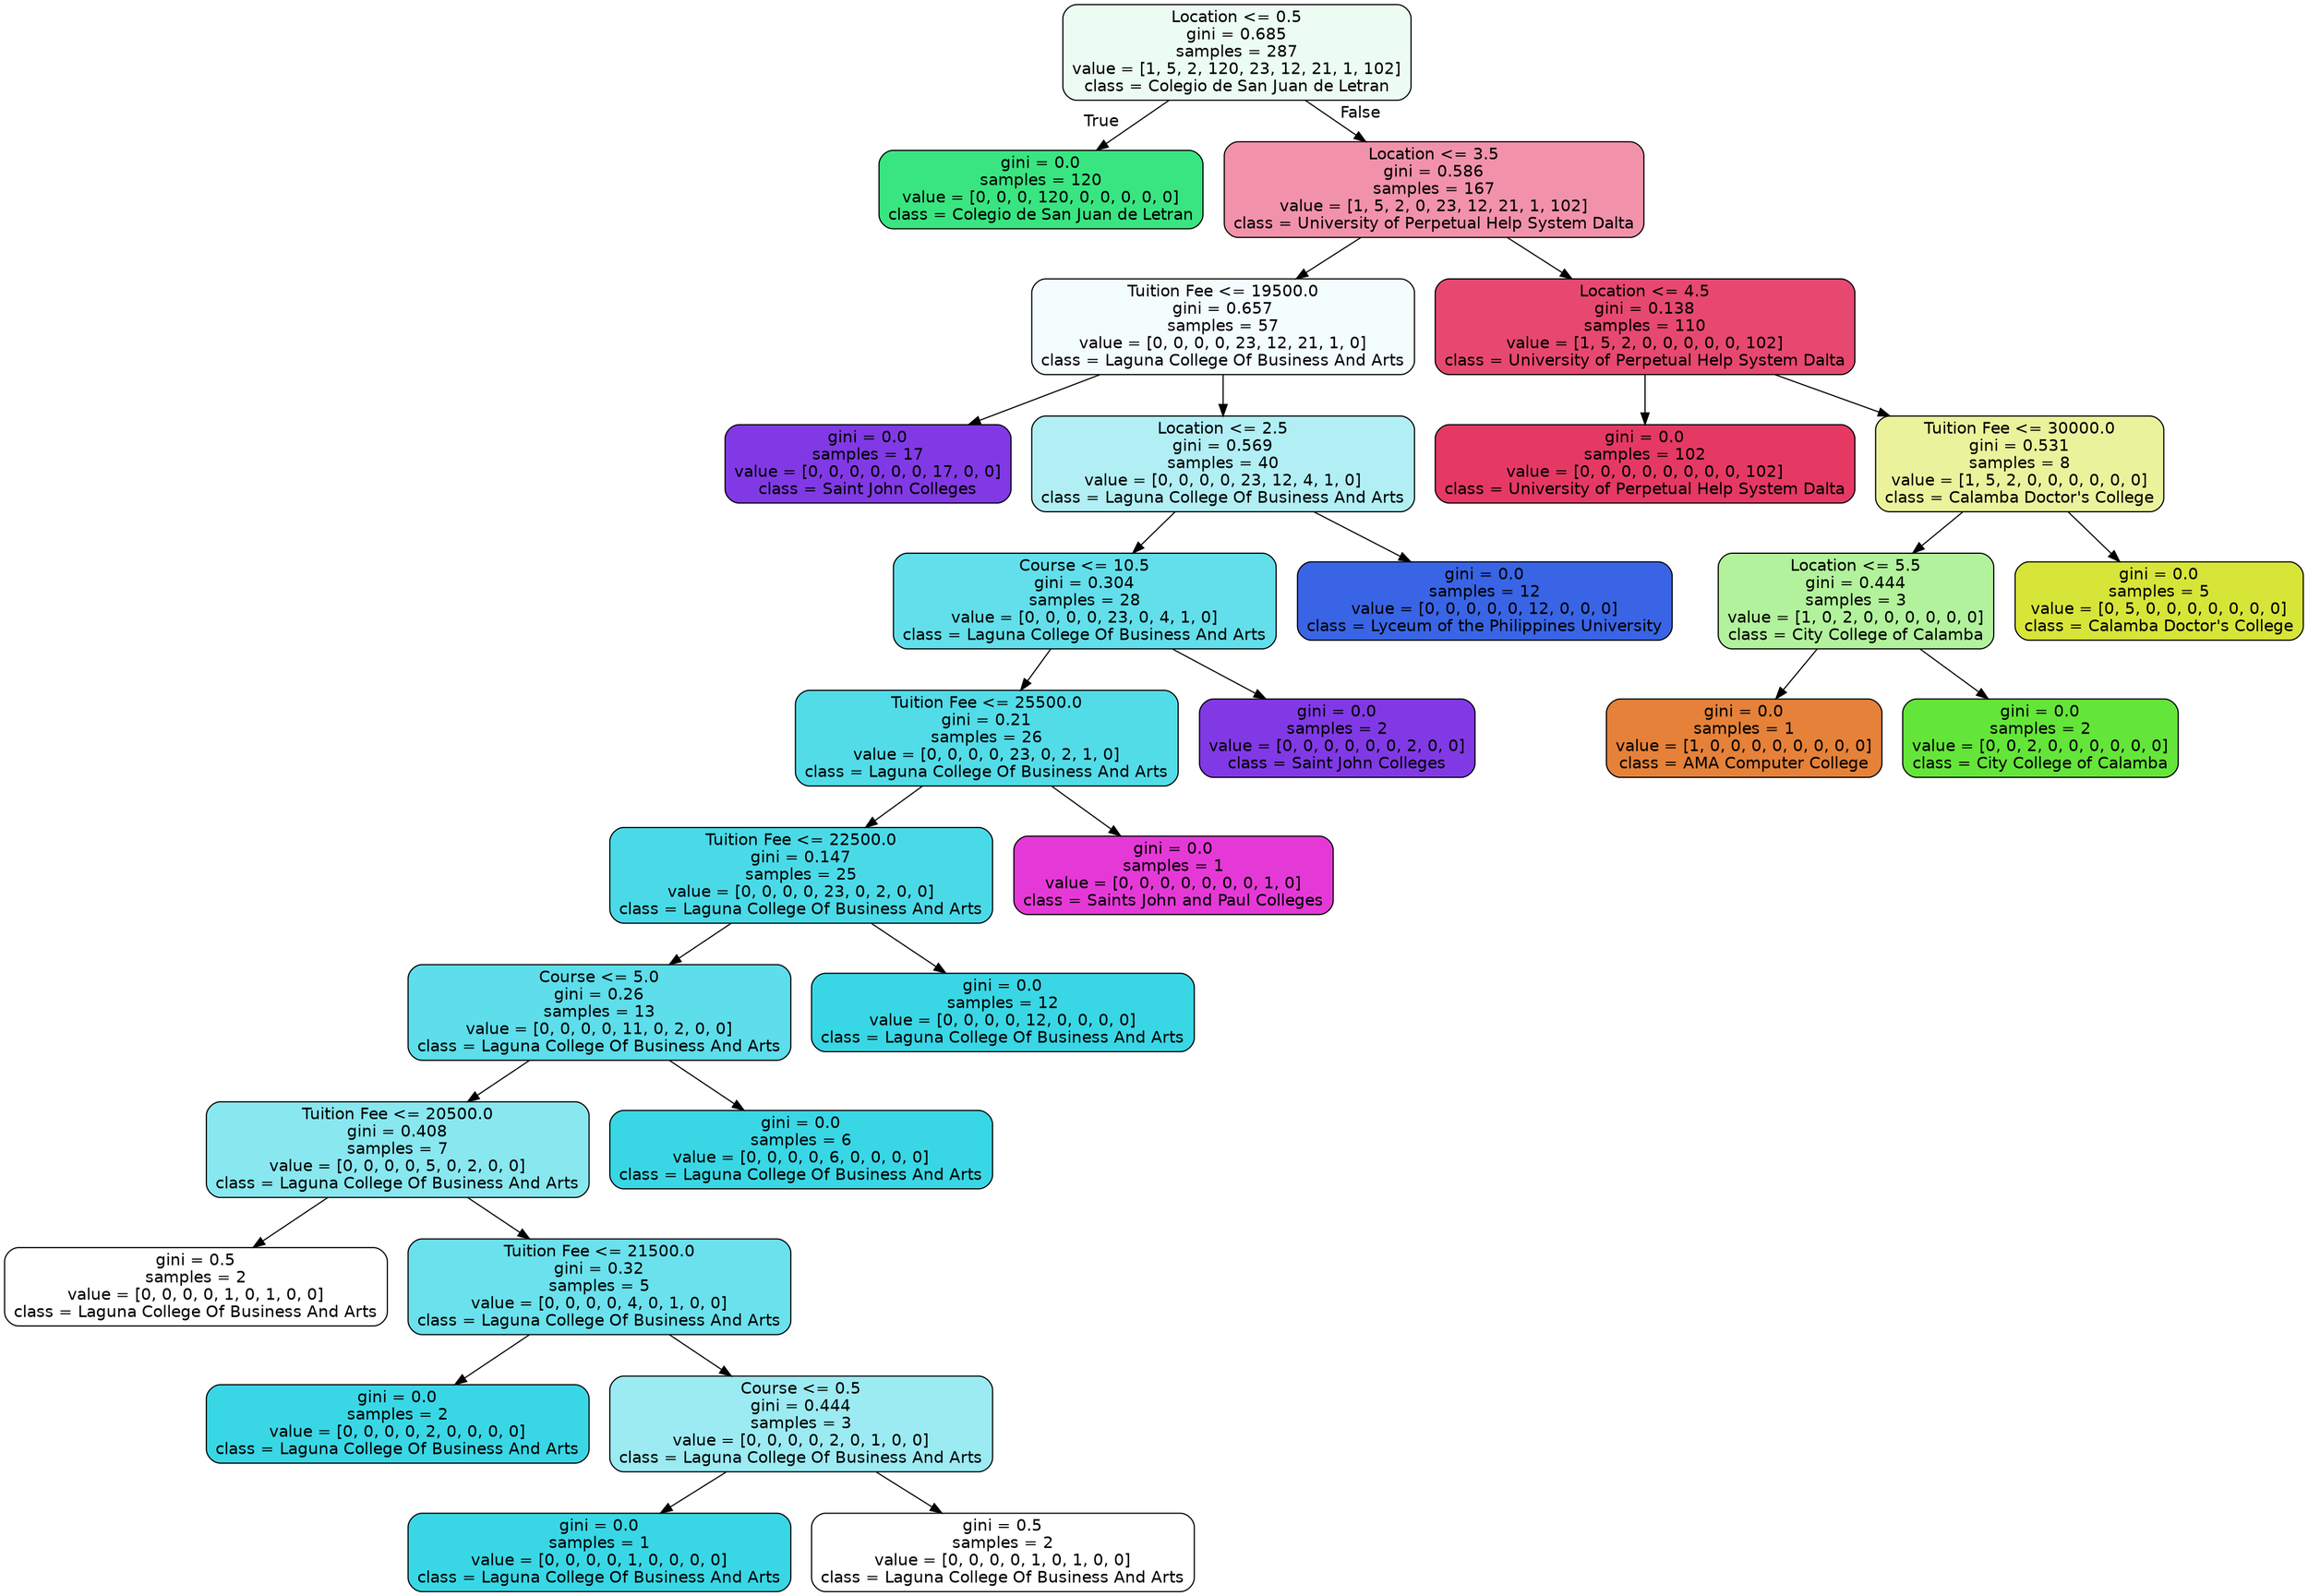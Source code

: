 digraph Tree {
node [shape=box, style="filled, rounded", color="black", fontname="helvetica"] ;
edge [fontname="helvetica"] ;
0 [label="Location <= 0.5\ngini = 0.685\nsamples = 287\nvalue = [1, 5, 2, 120, 23, 12, 21, 1, 102]\nclass = Colegio de San Juan de Letran", fillcolor="#ecfcf3"] ;
1 [label="gini = 0.0\nsamples = 120\nvalue = [0, 0, 0, 120, 0, 0, 0, 0, 0]\nclass = Colegio de San Juan de Letran", fillcolor="#39e581"] ;
0 -> 1 [labeldistance=2.5, labelangle=45, headlabel="True"] ;
2 [label="Location <= 3.5\ngini = 0.586\nsamples = 167\nvalue = [1, 5, 2, 0, 23, 12, 21, 1, 102]\nclass = University of Perpetual Help System Dalta", fillcolor="#f192aa"] ;
0 -> 2 [labeldistance=2.5, labelangle=-45, headlabel="False"] ;
3 [label="Tuition Fee <= 19500.0\ngini = 0.657\nsamples = 57\nvalue = [0, 0, 0, 0, 23, 12, 21, 1, 0]\nclass = Laguna College Of Business And Arts", fillcolor="#f4fdfe"] ;
2 -> 3 ;
4 [label="gini = 0.0\nsamples = 17\nvalue = [0, 0, 0, 0, 0, 0, 17, 0, 0]\nclass = Saint John Colleges", fillcolor="#8139e5"] ;
3 -> 4 ;
5 [label="Location <= 2.5\ngini = 0.569\nsamples = 40\nvalue = [0, 0, 0, 0, 23, 12, 4, 1, 0]\nclass = Laguna College Of Business And Arts", fillcolor="#b1eff5"] ;
3 -> 5 ;
6 [label="Course <= 10.5\ngini = 0.304\nsamples = 28\nvalue = [0, 0, 0, 0, 23, 0, 4, 1, 0]\nclass = Laguna College Of Business And Arts", fillcolor="#62dfea"] ;
5 -> 6 ;
7 [label="Tuition Fee <= 25500.0\ngini = 0.21\nsamples = 26\nvalue = [0, 0, 0, 0, 23, 0, 2, 1, 0]\nclass = Laguna College Of Business And Arts", fillcolor="#52dce8"] ;
6 -> 7 ;
8 [label="Tuition Fee <= 22500.0\ngini = 0.147\nsamples = 25\nvalue = [0, 0, 0, 0, 23, 0, 2, 0, 0]\nclass = Laguna College Of Business And Arts", fillcolor="#4adae7"] ;
7 -> 8 ;
9 [label="Course <= 5.0\ngini = 0.26\nsamples = 13\nvalue = [0, 0, 0, 0, 11, 0, 2, 0, 0]\nclass = Laguna College Of Business And Arts", fillcolor="#5ddeea"] ;
8 -> 9 ;
10 [label="Tuition Fee <= 20500.0\ngini = 0.408\nsamples = 7\nvalue = [0, 0, 0, 0, 5, 0, 2, 0, 0]\nclass = Laguna College Of Business And Arts", fillcolor="#88e7ef"] ;
9 -> 10 ;
11 [label="gini = 0.5\nsamples = 2\nvalue = [0, 0, 0, 0, 1, 0, 1, 0, 0]\nclass = Laguna College Of Business And Arts", fillcolor="#ffffff"] ;
10 -> 11 ;
12 [label="Tuition Fee <= 21500.0\ngini = 0.32\nsamples = 5\nvalue = [0, 0, 0, 0, 4, 0, 1, 0, 0]\nclass = Laguna College Of Business And Arts", fillcolor="#6ae1ec"] ;
10 -> 12 ;
13 [label="gini = 0.0\nsamples = 2\nvalue = [0, 0, 0, 0, 2, 0, 0, 0, 0]\nclass = Laguna College Of Business And Arts", fillcolor="#39d7e5"] ;
12 -> 13 ;
14 [label="Course <= 0.5\ngini = 0.444\nsamples = 3\nvalue = [0, 0, 0, 0, 2, 0, 1, 0, 0]\nclass = Laguna College Of Business And Arts", fillcolor="#9cebf2"] ;
12 -> 14 ;
15 [label="gini = 0.0\nsamples = 1\nvalue = [0, 0, 0, 0, 1, 0, 0, 0, 0]\nclass = Laguna College Of Business And Arts", fillcolor="#39d7e5"] ;
14 -> 15 ;
16 [label="gini = 0.5\nsamples = 2\nvalue = [0, 0, 0, 0, 1, 0, 1, 0, 0]\nclass = Laguna College Of Business And Arts", fillcolor="#ffffff"] ;
14 -> 16 ;
17 [label="gini = 0.0\nsamples = 6\nvalue = [0, 0, 0, 0, 6, 0, 0, 0, 0]\nclass = Laguna College Of Business And Arts", fillcolor="#39d7e5"] ;
9 -> 17 ;
18 [label="gini = 0.0\nsamples = 12\nvalue = [0, 0, 0, 0, 12, 0, 0, 0, 0]\nclass = Laguna College Of Business And Arts", fillcolor="#39d7e5"] ;
8 -> 18 ;
19 [label="gini = 0.0\nsamples = 1\nvalue = [0, 0, 0, 0, 0, 0, 0, 1, 0]\nclass = Saints John and Paul Colleges", fillcolor="#e539d7"] ;
7 -> 19 ;
20 [label="gini = 0.0\nsamples = 2\nvalue = [0, 0, 0, 0, 0, 0, 2, 0, 0]\nclass = Saint John Colleges", fillcolor="#8139e5"] ;
6 -> 20 ;
21 [label="gini = 0.0\nsamples = 12\nvalue = [0, 0, 0, 0, 0, 12, 0, 0, 0]\nclass = Lyceum of the Philippines University", fillcolor="#3964e5"] ;
5 -> 21 ;
22 [label="Location <= 4.5\ngini = 0.138\nsamples = 110\nvalue = [1, 5, 2, 0, 0, 0, 0, 0, 102]\nclass = University of Perpetual Help System Dalta", fillcolor="#e74870"] ;
2 -> 22 ;
23 [label="gini = 0.0\nsamples = 102\nvalue = [0, 0, 0, 0, 0, 0, 0, 0, 102]\nclass = University of Perpetual Help System Dalta", fillcolor="#e53964"] ;
22 -> 23 ;
24 [label="Tuition Fee <= 30000.0\ngini = 0.531\nsamples = 8\nvalue = [1, 5, 2, 0, 0, 0, 0, 0, 0]\nclass = Calamba Doctor's College", fillcolor="#ebf29c"] ;
22 -> 24 ;
25 [label="Location <= 5.5\ngini = 0.444\nsamples = 3\nvalue = [1, 0, 2, 0, 0, 0, 0, 0, 0]\nclass = City College of Calamba", fillcolor="#b2f29c"] ;
24 -> 25 ;
26 [label="gini = 0.0\nsamples = 1\nvalue = [1, 0, 0, 0, 0, 0, 0, 0, 0]\nclass = AMA Computer College", fillcolor="#e58139"] ;
25 -> 26 ;
27 [label="gini = 0.0\nsamples = 2\nvalue = [0, 0, 2, 0, 0, 0, 0, 0, 0]\nclass = City College of Calamba", fillcolor="#64e539"] ;
25 -> 27 ;
28 [label="gini = 0.0\nsamples = 5\nvalue = [0, 5, 0, 0, 0, 0, 0, 0, 0]\nclass = Calamba Doctor's College", fillcolor="#d7e539"] ;
24 -> 28 ;
}